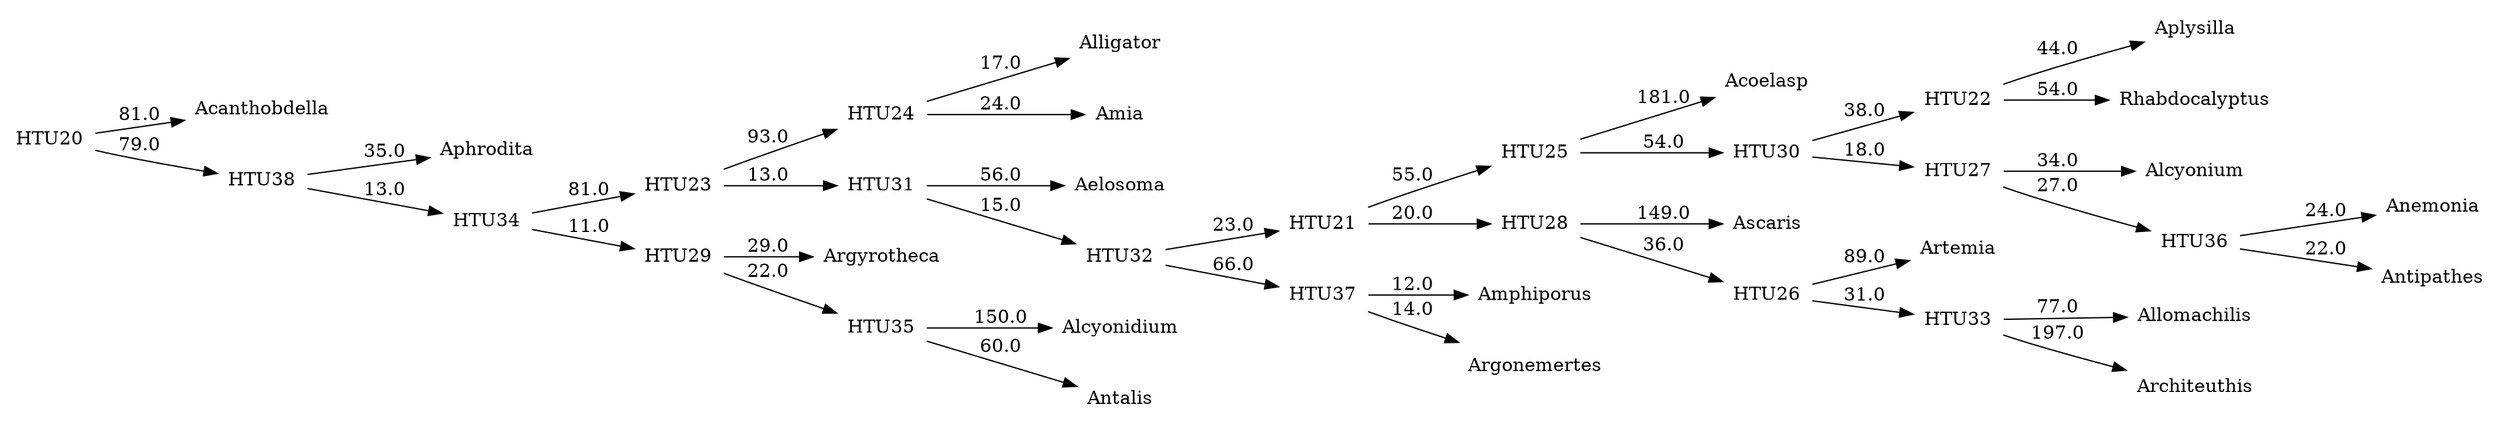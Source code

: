 digraph G {
	rankdir = LR;	edge [colorscheme=spectral11];	node [shape = none];

    0 [label=Acanthobdella];
    1 [label=Acoelasp];
    2 [label=Aelosoma];
    3 [label=Alcyonidium];
    4 [label=Alcyonium];
    5 [label=Alligator];
    6 [label=Allomachilis];
    7 [label=Amia];
    8 [label=Amphiporus];
    9 [label=Anemonia];
    10 [label=Antalis];
    11 [label=Antipathes];
    12 [label=Aphrodita];
    13 [label=Aplysilla];
    14 [label=Architeuthis];
    15 [label=Argonemertes];
    16 [label=Argyrotheca];
    17 [label=Artemia];
    18 [label=Ascaris];
    19 [label=Rhabdocalyptus];
    20 [label=HTU20];
    21 [label=HTU21];
    22 [label=HTU22];
    23 [label=HTU23];
    24 [label=HTU24];
    25 [label=HTU25];
    26 [label=HTU26];
    27 [label=HTU27];
    28 [label=HTU28];
    29 [label=HTU29];
    30 [label=HTU30];
    31 [label=HTU31];
    32 [label=HTU32];
    33 [label=HTU33];
    34 [label=HTU34];
    35 [label=HTU35];
    36 [label=HTU36];
    37 [label=HTU37];
    38 [label=HTU38];
    20 -> 0 [label=81.0];
    20 -> 38 [label=79.0];
    21 -> 25 [label=55.0];
    21 -> 28 [label=20.0];
    22 -> 13 [label=44.0];
    22 -> 19 [label=54.0];
    23 -> 24 [label=93.0];
    23 -> 31 [label=13.0];
    24 -> 5 [label=17.0];
    24 -> 7 [label=24.0];
    25 -> 1 [label=181.0];
    25 -> 30 [label=54.0];
    26 -> 17 [label=89.0];
    26 -> 33 [label=31.0];
    27 -> 4 [label=34.0];
    27 -> 36 [label=27.0];
    28 -> 18 [label=149.0];
    28 -> 26 [label=36.0];
    29 -> 16 [label=29.0];
    29 -> 35 [label=22.0];
    30 -> 22 [label=38.0];
    30 -> 27 [label=18.0];
    31 -> 2 [label=56.0];
    31 -> 32 [label=15.0];
    32 -> 21 [label=23.0];
    32 -> 37 [label=66.0];
    33 -> 6 [label=77.0];
    33 -> 14 [label=197.0];
    34 -> 23 [label=81.0];
    34 -> 29 [label=11.0];
    35 -> 3 [label=150.0];
    35 -> 10 [label=60.0];
    36 -> 9 [label=24.0];
    36 -> 11 [label=22.0];
    37 -> 8 [label=12.0];
    37 -> 15 [label=14.0];
    38 -> 12 [label=35.0];
    38 -> 34 [label=13.0];
}
//3710.0
